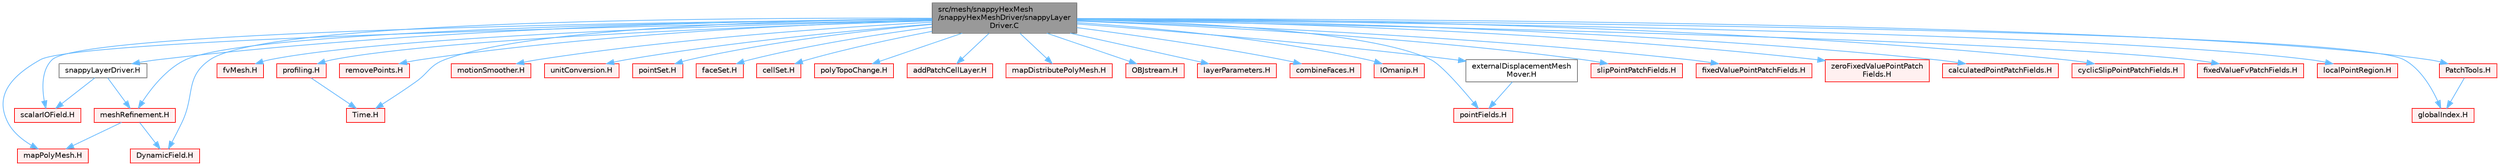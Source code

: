 digraph "src/mesh/snappyHexMesh/snappyHexMeshDriver/snappyLayerDriver.C"
{
 // LATEX_PDF_SIZE
  bgcolor="transparent";
  edge [fontname=Helvetica,fontsize=10,labelfontname=Helvetica,labelfontsize=10];
  node [fontname=Helvetica,fontsize=10,shape=box,height=0.2,width=0.4];
  Node1 [id="Node000001",label="src/mesh/snappyHexMesh\l/snappyHexMeshDriver/snappyLayer\lDriver.C",height=0.2,width=0.4,color="gray40", fillcolor="grey60", style="filled", fontcolor="black",tooltip="All to do with adding cell layers."];
  Node1 -> Node2 [id="edge1_Node000001_Node000002",color="steelblue1",style="solid",tooltip=" "];
  Node2 [id="Node000002",label="snappyLayerDriver.H",height=0.2,width=0.4,color="grey40", fillcolor="white", style="filled",URL="$snappyLayerDriver_8H.html",tooltip=" "];
  Node2 -> Node3 [id="edge2_Node000002_Node000003",color="steelblue1",style="solid",tooltip=" "];
  Node3 [id="Node000003",label="meshRefinement.H",height=0.2,width=0.4,color="red", fillcolor="#FFF0F0", style="filled",URL="$meshRefinement_8H.html",tooltip=" "];
  Node3 -> Node272 [id="edge3_Node000003_Node000272",color="steelblue1",style="solid",tooltip=" "];
  Node272 [id="Node000272",label="mapPolyMesh.H",height=0.2,width=0.4,color="red", fillcolor="#FFF0F0", style="filled",URL="$mapPolyMesh_8H.html",tooltip=" "];
  Node3 -> Node282 [id="edge4_Node000003_Node000282",color="steelblue1",style="solid",tooltip=" "];
  Node282 [id="Node000282",label="DynamicField.H",height=0.2,width=0.4,color="red", fillcolor="#FFF0F0", style="filled",URL="$DynamicField_8H.html",tooltip=" "];
  Node2 -> Node291 [id="edge5_Node000002_Node000291",color="steelblue1",style="solid",tooltip=" "];
  Node291 [id="Node000291",label="scalarIOField.H",height=0.2,width=0.4,color="red", fillcolor="#FFF0F0", style="filled",URL="$scalarIOField_8H.html",tooltip=" "];
  Node1 -> Node293 [id="edge6_Node000001_Node000293",color="steelblue1",style="solid",tooltip=" "];
  Node293 [id="Node000293",label="fvMesh.H",height=0.2,width=0.4,color="red", fillcolor="#FFF0F0", style="filled",URL="$fvMesh_8H.html",tooltip=" "];
  Node1 -> Node369 [id="edge7_Node000001_Node000369",color="steelblue1",style="solid",tooltip=" "];
  Node369 [id="Node000369",label="Time.H",height=0.2,width=0.4,color="red", fillcolor="#FFF0F0", style="filled",URL="$Time_8H.html",tooltip=" "];
  Node1 -> Node3 [id="edge8_Node000001_Node000003",color="steelblue1",style="solid",tooltip=" "];
  Node1 -> Node394 [id="edge9_Node000001_Node000394",color="steelblue1",style="solid",tooltip=" "];
  Node394 [id="Node000394",label="removePoints.H",height=0.2,width=0.4,color="red", fillcolor="#FFF0F0", style="filled",URL="$removePoints_8H.html",tooltip=" "];
  Node1 -> Node395 [id="edge10_Node000001_Node000395",color="steelblue1",style="solid",tooltip=" "];
  Node395 [id="Node000395",label="pointFields.H",height=0.2,width=0.4,color="red", fillcolor="#FFF0F0", style="filled",URL="$pointFields_8H.html",tooltip=" "];
  Node1 -> Node435 [id="edge11_Node000001_Node000435",color="steelblue1",style="solid",tooltip=" "];
  Node435 [id="Node000435",label="motionSmoother.H",height=0.2,width=0.4,color="red", fillcolor="#FFF0F0", style="filled",URL="$motionSmoother_8H.html",tooltip=" "];
  Node1 -> Node438 [id="edge12_Node000001_Node000438",color="steelblue1",style="solid",tooltip=" "];
  Node438 [id="Node000438",label="unitConversion.H",height=0.2,width=0.4,color="red", fillcolor="#FFF0F0", style="filled",URL="$unitConversion_8H.html",tooltip="Unit conversion functions."];
  Node1 -> Node440 [id="edge13_Node000001_Node000440",color="steelblue1",style="solid",tooltip=" "];
  Node440 [id="Node000440",label="pointSet.H",height=0.2,width=0.4,color="red", fillcolor="#FFF0F0", style="filled",URL="$pointSet_8H.html",tooltip=" "];
  Node1 -> Node442 [id="edge14_Node000001_Node000442",color="steelblue1",style="solid",tooltip=" "];
  Node442 [id="Node000442",label="faceSet.H",height=0.2,width=0.4,color="red", fillcolor="#FFF0F0", style="filled",URL="$faceSet_8H.html",tooltip=" "];
  Node1 -> Node443 [id="edge15_Node000001_Node000443",color="steelblue1",style="solid",tooltip=" "];
  Node443 [id="Node000443",label="cellSet.H",height=0.2,width=0.4,color="red", fillcolor="#FFF0F0", style="filled",URL="$cellSet_8H.html",tooltip=" "];
  Node1 -> Node444 [id="edge16_Node000001_Node000444",color="steelblue1",style="solid",tooltip=" "];
  Node444 [id="Node000444",label="polyTopoChange.H",height=0.2,width=0.4,color="red", fillcolor="#FFF0F0", style="filled",URL="$polyTopoChange_8H.html",tooltip=" "];
  Node1 -> Node272 [id="edge17_Node000001_Node000272",color="steelblue1",style="solid",tooltip=" "];
  Node1 -> Node446 [id="edge18_Node000001_Node000446",color="steelblue1",style="solid",tooltip=" "];
  Node446 [id="Node000446",label="addPatchCellLayer.H",height=0.2,width=0.4,color="red", fillcolor="#FFF0F0", style="filled",URL="$addPatchCellLayer_8H.html",tooltip=" "];
  Node1 -> Node447 [id="edge19_Node000001_Node000447",color="steelblue1",style="solid",tooltip=" "];
  Node447 [id="Node000447",label="mapDistributePolyMesh.H",height=0.2,width=0.4,color="red", fillcolor="#FFF0F0", style="filled",URL="$mapDistributePolyMesh_8H.html",tooltip=" "];
  Node1 -> Node460 [id="edge20_Node000001_Node000460",color="steelblue1",style="solid",tooltip=" "];
  Node460 [id="Node000460",label="OBJstream.H",height=0.2,width=0.4,color="red", fillcolor="#FFF0F0", style="filled",URL="$OBJstream_8H.html",tooltip=" "];
  Node1 -> Node475 [id="edge21_Node000001_Node000475",color="steelblue1",style="solid",tooltip=" "];
  Node475 [id="Node000475",label="layerParameters.H",height=0.2,width=0.4,color="red", fillcolor="#FFF0F0", style="filled",URL="$layerParameters_8H.html",tooltip=" "];
  Node1 -> Node476 [id="edge22_Node000001_Node000476",color="steelblue1",style="solid",tooltip=" "];
  Node476 [id="Node000476",label="combineFaces.H",height=0.2,width=0.4,color="red", fillcolor="#FFF0F0", style="filled",URL="$combineFaces_8H.html",tooltip=" "];
  Node1 -> Node477 [id="edge23_Node000001_Node000477",color="steelblue1",style="solid",tooltip=" "];
  Node477 [id="Node000477",label="IOmanip.H",height=0.2,width=0.4,color="red", fillcolor="#FFF0F0", style="filled",URL="$IOmanip_8H.html",tooltip="Istream and Ostream manipulators taking arguments."];
  Node1 -> Node478 [id="edge24_Node000001_Node000478",color="steelblue1",style="solid",tooltip=" "];
  Node478 [id="Node000478",label="globalIndex.H",height=0.2,width=0.4,color="red", fillcolor="#FFF0F0", style="filled",URL="$globalIndex_8H.html",tooltip=" "];
  Node1 -> Node282 [id="edge25_Node000001_Node000282",color="steelblue1",style="solid",tooltip=" "];
  Node1 -> Node482 [id="edge26_Node000001_Node000482",color="steelblue1",style="solid",tooltip=" "];
  Node482 [id="Node000482",label="PatchTools.H",height=0.2,width=0.4,color="red", fillcolor="#FFF0F0", style="filled",URL="$PatchTools_8H.html",tooltip=" "];
  Node482 -> Node478 [id="edge27_Node000482_Node000478",color="steelblue1",style="solid",tooltip=" "];
  Node1 -> Node483 [id="edge28_Node000001_Node000483",color="steelblue1",style="solid",tooltip=" "];
  Node483 [id="Node000483",label="slipPointPatchFields.H",height=0.2,width=0.4,color="red", fillcolor="#FFF0F0", style="filled",URL="$slipPointPatchFields_8H.html",tooltip=" "];
  Node1 -> Node489 [id="edge29_Node000001_Node000489",color="steelblue1",style="solid",tooltip=" "];
  Node489 [id="Node000489",label="fixedValuePointPatchFields.H",height=0.2,width=0.4,color="red", fillcolor="#FFF0F0", style="filled",URL="$fixedValuePointPatchFields_8H.html",tooltip=" "];
  Node1 -> Node492 [id="edge30_Node000001_Node000492",color="steelblue1",style="solid",tooltip=" "];
  Node492 [id="Node000492",label="zeroFixedValuePointPatch\lFields.H",height=0.2,width=0.4,color="red", fillcolor="#FFF0F0", style="filled",URL="$zeroFixedValuePointPatchFields_8H.html",tooltip=" "];
  Node1 -> Node494 [id="edge31_Node000001_Node000494",color="steelblue1",style="solid",tooltip=" "];
  Node494 [id="Node000494",label="calculatedPointPatchFields.H",height=0.2,width=0.4,color="red", fillcolor="#FFF0F0", style="filled",URL="$calculatedPointPatchFields_8H.html",tooltip=" "];
  Node1 -> Node496 [id="edge32_Node000001_Node000496",color="steelblue1",style="solid",tooltip=" "];
  Node496 [id="Node000496",label="cyclicSlipPointPatchFields.H",height=0.2,width=0.4,color="red", fillcolor="#FFF0F0", style="filled",URL="$cyclicSlipPointPatchFields_8H.html",tooltip=" "];
  Node1 -> Node507 [id="edge33_Node000001_Node000507",color="steelblue1",style="solid",tooltip=" "];
  Node507 [id="Node000507",label="fixedValueFvPatchFields.H",height=0.2,width=0.4,color="red", fillcolor="#FFF0F0", style="filled",URL="$fixedValueFvPatchFields_8H.html",tooltip=" "];
  Node1 -> Node511 [id="edge34_Node000001_Node000511",color="steelblue1",style="solid",tooltip=" "];
  Node511 [id="Node000511",label="localPointRegion.H",height=0.2,width=0.4,color="red", fillcolor="#FFF0F0", style="filled",URL="$localPointRegion_8H.html",tooltip=" "];
  Node1 -> Node512 [id="edge35_Node000001_Node000512",color="steelblue1",style="solid",tooltip=" "];
  Node512 [id="Node000512",label="externalDisplacementMesh\lMover.H",height=0.2,width=0.4,color="grey40", fillcolor="white", style="filled",URL="$externalDisplacementMeshMover_8H.html",tooltip=" "];
  Node512 -> Node395 [id="edge36_Node000512_Node000395",color="steelblue1",style="solid",tooltip=" "];
  Node1 -> Node291 [id="edge37_Node000001_Node000291",color="steelblue1",style="solid",tooltip=" "];
  Node1 -> Node513 [id="edge38_Node000001_Node000513",color="steelblue1",style="solid",tooltip=" "];
  Node513 [id="Node000513",label="profiling.H",height=0.2,width=0.4,color="red", fillcolor="#FFF0F0", style="filled",URL="$profiling_8H.html",tooltip=" "];
  Node513 -> Node369 [id="edge39_Node000513_Node000369",color="steelblue1",style="solid",tooltip=" "];
}
